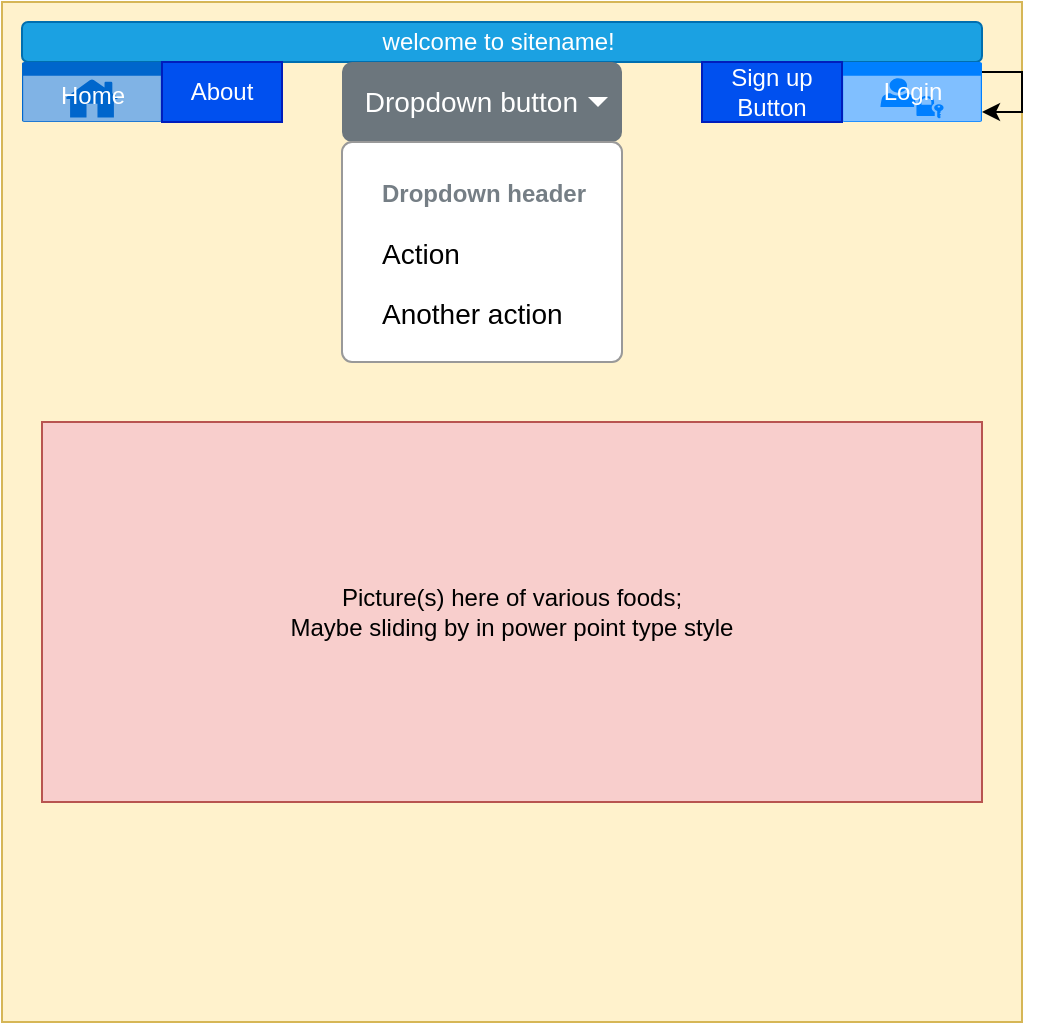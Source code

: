 <mxfile version="16.2.4" type="browser" pages="7"><diagram id="KdEzaJ5zaA0eantYAFHZ" name="Page-1"><mxGraphModel dx="782" dy="468" grid="1" gridSize="10" guides="1" tooltips="1" connect="1" arrows="1" fold="1" page="1" pageScale="1" pageWidth="850" pageHeight="1100" math="0" shadow="0"><root><mxCell id="0"/><mxCell id="1" parent="0"/><mxCell id="jMnuyQUG6JT1kEaoACOI-1" value="" style="whiteSpace=wrap;html=1;aspect=fixed;fillColor=#fff2cc;strokeColor=#d6b656;" parent="1" vertex="1"><mxGeometry x="140" y="10" width="510" height="510" as="geometry"/></mxCell><mxCell id="im0v3uuTRMxOiuRYbANy-2" value="welcome to sitename!&amp;nbsp;" style="rounded=1;whiteSpace=wrap;html=1;fillColor=#1ba1e2;fontColor=#ffffff;strokeColor=#006EAF;" parent="1" vertex="1"><mxGeometry x="150" y="20" width="480" height="20" as="geometry"/></mxCell><mxCell id="im0v3uuTRMxOiuRYbANy-4" value="Login" style="html=1;strokeColor=none;fillColor=#007FFF;labelPosition=center;verticalLabelPosition=middle;verticalAlign=top;align=center;fontSize=12;outlineConnect=0;spacingTop=1;fontColor=#FFFFFF;sketch=0;shape=mxgraph.sitemap.login;labelBackgroundColor=none;" parent="1" vertex="1"><mxGeometry x="560" y="40" width="70" height="30" as="geometry"/></mxCell><mxCell id="im0v3uuTRMxOiuRYbANy-5" value="Home" style="html=1;strokeColor=none;fillColor=#0066CC;labelPosition=center;verticalLabelPosition=middle;verticalAlign=top;align=center;fontSize=12;outlineConnect=0;spacingTop=3;fontColor=#FFFFFF;sketch=0;shape=mxgraph.sitemap.home;" parent="1" vertex="1"><mxGeometry x="150" y="40" width="70" height="30" as="geometry"/></mxCell><mxCell id="im0v3uuTRMxOiuRYbANy-6" style="edgeStyle=orthogonalEdgeStyle;rounded=0;orthogonalLoop=1;jettySize=auto;html=1;exitX=0.5;exitY=1;exitDx=0;exitDy=0;exitPerimeter=0;" parent="1" source="im0v3uuTRMxOiuRYbANy-5" target="im0v3uuTRMxOiuRYbANy-5" edge="1"><mxGeometry relative="1" as="geometry"/></mxCell><mxCell id="im0v3uuTRMxOiuRYbANy-7" style="edgeStyle=orthogonalEdgeStyle;rounded=0;orthogonalLoop=1;jettySize=auto;html=1;" parent="1" source="im0v3uuTRMxOiuRYbANy-4" target="im0v3uuTRMxOiuRYbANy-4" edge="1"><mxGeometry relative="1" as="geometry"/></mxCell><mxCell id="im0v3uuTRMxOiuRYbANy-8" value="Dropdown button" style="html=1;shadow=0;dashed=0;shape=mxgraph.bootstrap.rrect;rSize=5;strokeColor=none;strokeWidth=1;fillColor=#6C767D;fontColor=#ffffff;whiteSpace=wrap;align=right;verticalAlign=middle;fontStyle=0;fontSize=14;spacingRight=20;" parent="1" vertex="1"><mxGeometry x="310" y="40" width="140" height="40" as="geometry"/></mxCell><mxCell id="im0v3uuTRMxOiuRYbANy-9" value="" style="shape=triangle;direction=south;fillColor=#ffffff;strokeColor=none;perimeter=none;" parent="im0v3uuTRMxOiuRYbANy-8" vertex="1"><mxGeometry x="1" y="0.5" width="10" height="5" relative="1" as="geometry"><mxPoint x="-17" y="-2.5" as="offset"/></mxGeometry></mxCell><mxCell id="im0v3uuTRMxOiuRYbANy-10" value="" style="html=1;shadow=0;dashed=0;shape=mxgraph.bootstrap.rrect;rSize=5;fillColor=#ffffff;strokeColor=#999999;" parent="1" vertex="1"><mxGeometry x="310" y="80" width="140" height="110" as="geometry"/></mxCell><mxCell id="im0v3uuTRMxOiuRYbANy-11" value="Dropdown header" style="fillColor=none;strokeColor=none;align=left;spacing=20;fontSize=12;fontColor=#757E85;fontStyle=1;" parent="im0v3uuTRMxOiuRYbANy-10" vertex="1"><mxGeometry width="140" height="30" relative="1" as="geometry"><mxPoint y="10" as="offset"/></mxGeometry></mxCell><mxCell id="im0v3uuTRMxOiuRYbANy-12" value="Action" style="fillColor=none;strokeColor=none;align=left;spacing=20;fontSize=14;" parent="im0v3uuTRMxOiuRYbANy-10" vertex="1"><mxGeometry width="140" height="30" relative="1" as="geometry"><mxPoint y="40" as="offset"/></mxGeometry></mxCell><mxCell id="im0v3uuTRMxOiuRYbANy-13" value="Another action" style="fillColor=none;strokeColor=none;align=left;spacing=20;fontSize=14;" parent="im0v3uuTRMxOiuRYbANy-10" vertex="1"><mxGeometry width="140" height="30" relative="1" as="geometry"><mxPoint y="70" as="offset"/></mxGeometry></mxCell><mxCell id="im0v3uuTRMxOiuRYbANy-14" value="Picture(s) here of various foods;&lt;br&gt;Maybe sliding by in power point type style" style="rounded=0;whiteSpace=wrap;html=1;fillColor=#f8cecc;strokeColor=#b85450;" parent="1" vertex="1"><mxGeometry x="160" y="220" width="470" height="190" as="geometry"/></mxCell><mxCell id="2T7l6ApBRaeJj2AxKpRm-1" value="Sign up Button" style="rounded=0;whiteSpace=wrap;html=1;fillColor=#0050ef;fontColor=#ffffff;strokeColor=#001DBC;" parent="1" vertex="1"><mxGeometry x="490" y="40" width="70" height="30" as="geometry"/></mxCell><mxCell id="2T7l6ApBRaeJj2AxKpRm-8" value="About" style="rounded=0;whiteSpace=wrap;html=1;fillColor=#0050ef;fontColor=#ffffff;strokeColor=#001DBC;" parent="1" vertex="1"><mxGeometry x="220" y="40" width="60" height="30" as="geometry"/></mxCell></root></mxGraphModel></diagram><diagram id="DHWzvfuLpLU0tXdwUfVS" name="Page-2"><mxGraphModel dx="782" dy="468" grid="1" gridSize="10" guides="1" tooltips="1" connect="1" arrows="1" fold="1" page="1" pageScale="1" pageWidth="850" pageHeight="1100" math="0" shadow="0"><root><mxCell id="-NfyNfQsTC9iwfnXTnz2-0"/><mxCell id="-NfyNfQsTC9iwfnXTnz2-1" parent="-NfyNfQsTC9iwfnXTnz2-0"/><mxCell id="Jf6EkQbRcnnuVyzHhAf4-1" value="" style="rounded=0;whiteSpace=wrap;html=1;fillColor=#fff2cc;strokeColor=#d6b656;" parent="-NfyNfQsTC9iwfnXTnz2-1" vertex="1"><mxGeometry x="200" y="10" width="380" height="470" as="geometry"/></mxCell><mxCell id="w48lv4GLC83iwpcuKHlT-0" value="Registration Page" style="rounded=0;whiteSpace=wrap;html=1;labelBackgroundColor=none;fontColor=#FFFFFF;fillColor=#1ba1e2;" parent="-NfyNfQsTC9iwfnXTnz2-1" vertex="1"><mxGeometry x="210" y="20" width="360" height="20" as="geometry"/></mxCell><mxCell id="w1AxFOy4qDTRt6ajAPtH-0" value="Home" style="html=1;strokeColor=none;fillColor=#0066CC;labelPosition=center;verticalLabelPosition=middle;verticalAlign=top;align=center;fontSize=12;outlineConnect=0;spacingTop=3;fontColor=#FFFFFF;sketch=0;shape=mxgraph.sitemap.home;" parent="-NfyNfQsTC9iwfnXTnz2-1" vertex="1"><mxGeometry x="210" y="40" width="70" height="30" as="geometry"/></mxCell><mxCell id="tD4yDia7CPQG-BTBEV8l-3" value="" style="rounded=0;whiteSpace=wrap;html=1;labelBackgroundColor=none;fillColor=#fff2cc;strokeColor=#d6b656;" parent="-NfyNfQsTC9iwfnXTnz2-1" vertex="1"><mxGeometry x="260" y="100" width="260" height="340" as="geometry"/></mxCell><mxCell id="tD4yDia7CPQG-BTBEV8l-4" value="" style="rounded=1;whiteSpace=wrap;html=1;labelBackgroundColor=none;fontColor=#FFFFFF;fillColor=#1ba1e2;" parent="-NfyNfQsTC9iwfnXTnz2-1" vertex="1"><mxGeometry x="270" y="120" width="240" height="30" as="geometry"/></mxCell><mxCell id="tD4yDia7CPQG-BTBEV8l-5" value="UserName" style="rounded=1;whiteSpace=wrap;html=1;labelBackgroundColor=none;fontColor=#FFFFFF;fillColor=#1ba1e2;" parent="-NfyNfQsTC9iwfnXTnz2-1" vertex="1"><mxGeometry x="270" y="120" width="240" height="30" as="geometry"/></mxCell><mxCell id="tD4yDia7CPQG-BTBEV8l-6" value="Email&amp;nbsp;" style="rounded=1;whiteSpace=wrap;html=1;labelBackgroundColor=none;fontColor=#FFFFFF;fillColor=#1ba1e2;" parent="-NfyNfQsTC9iwfnXTnz2-1" vertex="1"><mxGeometry x="270" y="160" width="240" height="30" as="geometry"/></mxCell><mxCell id="tD4yDia7CPQG-BTBEV8l-7" value="Password&amp;nbsp;" style="rounded=1;whiteSpace=wrap;html=1;labelBackgroundColor=none;fontColor=#FFFFFF;fillColor=#1ba1e2;" parent="-NfyNfQsTC9iwfnXTnz2-1" vertex="1"><mxGeometry x="270" y="200" width="240" height="30" as="geometry"/></mxCell><mxCell id="tD4yDia7CPQG-BTBEV8l-8" value="Verify Password&amp;nbsp;" style="rounded=1;whiteSpace=wrap;html=1;labelBackgroundColor=none;fontColor=#FFFFFF;fillColor=#1ba1e2;" parent="-NfyNfQsTC9iwfnXTnz2-1" vertex="1"><mxGeometry x="270" y="240" width="240" height="30" as="geometry"/></mxCell><mxCell id="tD4yDia7CPQG-BTBEV8l-9" value="Submit&amp;nbsp;" style="rounded=1;whiteSpace=wrap;html=1;labelBackgroundColor=none;fontColor=#FFFFFF;fillColor=#1ba1e2;" parent="-NfyNfQsTC9iwfnXTnz2-1" vertex="1"><mxGeometry x="330" y="300" width="120" height="60" as="geometry"/></mxCell></root></mxGraphModel></diagram><diagram id="gTQB2wS8f1MFkDM9-NEB" name="Page-3"><mxGraphModel dx="782" dy="468" grid="1" gridSize="10" guides="1" tooltips="1" connect="1" arrows="1" fold="1" page="1" pageScale="1" pageWidth="850" pageHeight="1100" math="0" shadow="0"><root><mxCell id="3xqDMDyJ5tF0Z8UOd7M4-0"/><mxCell id="3xqDMDyJ5tF0Z8UOd7M4-1" parent="3xqDMDyJ5tF0Z8UOd7M4-0"/><mxCell id="3xqDMDyJ5tF0Z8UOd7M4-2" value="" style="rounded=0;whiteSpace=wrap;html=1;labelBackgroundColor=none;fillColor=#fff2cc;strokeColor=#d6b656;" vertex="1" parent="3xqDMDyJ5tF0Z8UOd7M4-1"><mxGeometry x="200" y="10" width="360" height="470" as="geometry"/></mxCell><mxCell id="3xqDMDyJ5tF0Z8UOd7M4-3" value="Login Page" style="rounded=0;whiteSpace=wrap;html=1;labelBackgroundColor=none;fontColor=#FFFFFF;fillColor=#1ba1e2;" vertex="1" parent="3xqDMDyJ5tF0Z8UOd7M4-1"><mxGeometry x="210" y="20" width="340" height="20" as="geometry"/></mxCell><mxCell id="MO_PSKpof9Y69EwH3yKf-0" value="Home" style="html=1;strokeColor=none;fillColor=#0066CC;labelPosition=center;verticalLabelPosition=middle;verticalAlign=top;align=center;fontSize=12;outlineConnect=0;spacingTop=3;fontColor=#FFFFFF;sketch=0;shape=mxgraph.sitemap.home;" vertex="1" parent="3xqDMDyJ5tF0Z8UOd7M4-1"><mxGeometry x="210" y="40" width="70" height="30" as="geometry"/></mxCell><mxCell id="czn3b6Mxc4CjaXK5OWI8-0" value="UserName" style="rounded=1;whiteSpace=wrap;html=1;labelBackgroundColor=none;fontColor=#FFFFFF;fillColor=#1ba1e2;" vertex="1" parent="3xqDMDyJ5tF0Z8UOd7M4-1"><mxGeometry x="230" y="120" width="310" height="40" as="geometry"/></mxCell><mxCell id="czn3b6Mxc4CjaXK5OWI8-1" value="Password" style="rounded=1;whiteSpace=wrap;html=1;labelBackgroundColor=none;fontColor=#FFFFFF;fillColor=#1ba1e2;" vertex="1" parent="3xqDMDyJ5tF0Z8UOd7M4-1"><mxGeometry x="230" y="190" width="310" height="40" as="geometry"/></mxCell><mxCell id="czn3b6Mxc4CjaXK5OWI8-2" value="Submit" style="rounded=1;whiteSpace=wrap;html=1;labelBackgroundColor=none;fontColor=#FFFFFF;fillColor=#1ba1e2;" vertex="1" parent="3xqDMDyJ5tF0Z8UOd7M4-1"><mxGeometry x="325" y="270" width="120" height="60" as="geometry"/></mxCell></root></mxGraphModel></diagram><diagram id="X-XEKEiFOYy8zTUmYKwt" name="Page-4"><mxGraphModel dx="782" dy="468" grid="1" gridSize="10" guides="1" tooltips="1" connect="1" arrows="1" fold="1" page="1" pageScale="1" pageWidth="850" pageHeight="1100" math="0" shadow="0"><root><mxCell id="NtSWacWSuA66xbmiHIr1-0"/><mxCell id="NtSWacWSuA66xbmiHIr1-1" parent="NtSWacWSuA66xbmiHIr1-0"/><mxCell id="NtSWacWSuA66xbmiHIr1-2" value="" style="rounded=0;whiteSpace=wrap;html=1;labelBackgroundColor=none;fillColor=#fff2cc;strokeColor=#d6b656;" vertex="1" parent="NtSWacWSuA66xbmiHIr1-1"><mxGeometry x="210" y="10" width="350" height="470" as="geometry"/></mxCell><mxCell id="TZebtGhHFvToj_mYYiQx-0" value="Welcome UserName!" style="rounded=0;whiteSpace=wrap;html=1;labelBackgroundColor=none;fontColor=#FFFFFF;fillColor=#1ba1e2;" vertex="1" parent="NtSWacWSuA66xbmiHIr1-1"><mxGeometry x="230" y="20" width="310" height="20" as="geometry"/></mxCell><mxCell id="P0gNNoPZDDHn7btds8KY-0" value="Home" style="html=1;strokeColor=none;fillColor=#0066CC;labelPosition=center;verticalLabelPosition=middle;verticalAlign=top;align=center;fontSize=12;outlineConnect=0;spacingTop=3;fontColor=#FFFFFF;sketch=0;shape=mxgraph.sitemap.home;" vertex="1" parent="NtSWacWSuA66xbmiHIr1-1"><mxGeometry x="230" y="40" width="70" height="30" as="geometry"/></mxCell><mxCell id="bvaZHU4w-2kh08PollGz-4" value="Profile" style="html=1;strokeColor=none;fillColor=#0079D6;labelPosition=center;verticalLabelPosition=middle;verticalAlign=top;align=center;fontSize=12;outlineConnect=0;spacingTop=2;fontColor=#FFFFFF;sketch=0;shape=mxgraph.sitemap.profile;labelBackgroundColor=none;" vertex="1" parent="NtSWacWSuA66xbmiHIr1-1"><mxGeometry x="480" y="40" width="60" height="30" as="geometry"/></mxCell><mxCell id="FitNGanUweMSEYSWjKpW-1" value="Search" style="html=1;strokeColor=none;fillColor=#0079D6;labelPosition=center;verticalLabelPosition=middle;verticalAlign=middle;align=left;fontSize=12;outlineConnect=0;spacingTop=3;fontColor=#FFFFFF;sketch=0;shape=mxgraph.sitemap.search;labelBackgroundColor=none;" vertex="1" parent="NtSWacWSuA66xbmiHIr1-1"><mxGeometry x="230" y="100" width="280" height="30" as="geometry"/></mxCell><mxCell id="e0qrd8xaLFZI-smnXJ_H-1" value="&lt;font color=&quot;#ffffff&quot;&gt;Add Ingredients to your pantry&lt;/font&gt;" style="rounded=0;whiteSpace=wrap;html=1;labelBackgroundColor=none;fontColor=#007FFF;fillColor=#1ba1e2;" vertex="1" parent="NtSWacWSuA66xbmiHIr1-1"><mxGeometry x="230" y="150" width="280" height="40" as="geometry"/></mxCell></root></mxGraphModel></diagram><diagram id="WY0EWP3RYFzShBThwNde" name="Page-5"><mxGraphModel dx="782" dy="468" grid="1" gridSize="10" guides="1" tooltips="1" connect="1" arrows="1" fold="1" page="1" pageScale="1" pageWidth="850" pageHeight="1100" math="0" shadow="0"><root><mxCell id="9GEpMwv983Fe7S64F4wh-0"/><mxCell id="9GEpMwv983Fe7S64F4wh-1" parent="9GEpMwv983Fe7S64F4wh-0"/><mxCell id="9GEpMwv983Fe7S64F4wh-2" value="" style="rounded=0;whiteSpace=wrap;html=1;labelBackgroundColor=none;fillColor=#fff2cc;strokeColor=#d6b656;" vertex="1" parent="9GEpMwv983Fe7S64F4wh-1"><mxGeometry x="195" y="10" width="330" height="470" as="geometry"/></mxCell><mxCell id="9GEpMwv983Fe7S64F4wh-3" value="Search Query Result: i.e. &quot;Chicken&quot;&amp;nbsp;" style="rounded=0;whiteSpace=wrap;html=1;labelBackgroundColor=none;fontColor=#FFFFFF;fillColor=#1ba1e2;" vertex="1" parent="9GEpMwv983Fe7S64F4wh-1"><mxGeometry x="210" y="20" width="300" height="20" as="geometry"/></mxCell><mxCell id="-owxqta_gu8KqluYjER2-0" value="Home" style="html=1;strokeColor=none;fillColor=#0066CC;labelPosition=center;verticalLabelPosition=middle;verticalAlign=top;align=center;fontSize=12;outlineConnect=0;spacingTop=3;fontColor=#FFFFFF;sketch=0;shape=mxgraph.sitemap.home;" vertex="1" parent="9GEpMwv983Fe7S64F4wh-1"><mxGeometry x="210" y="40" width="70" height="30" as="geometry"/></mxCell><mxCell id="-owxqta_gu8KqluYjER2-1" value="&amp;lt;&amp;lt; Prev 1 2 3 4 5 6 7 8 9 10 Next &amp;gt;&amp;gt;" style="strokeWidth=1;shadow=0;dashed=0;align=center;html=1;shape=mxgraph.mockup.navigation.pagination;linkText=;fontSize=17;fontColor=#007FFF;fontStyle=4;labelBackgroundColor=none;fillColor=#1ba1e2;" vertex="1" parent="9GEpMwv983Fe7S64F4wh-1"><mxGeometry x="190" y="80" width="350" height="30" as="geometry"/></mxCell><mxCell id="-owxqta_gu8KqluYjER2-11" value="Recipe Search Results&amp;nbsp;" style="whiteSpace=wrap;html=1;aspect=fixed;labelBackgroundColor=none;fillColor=#f5f5f5;strokeColor=#666666;fontColor=#333333;" vertex="1" parent="9GEpMwv983Fe7S64F4wh-1"><mxGeometry x="270" y="140" width="190" height="190" as="geometry"/></mxCell><mxCell id="D6-faiDiMqjAzbJOdJfO-0" value="Profile" style="html=1;strokeColor=none;fillColor=#0079D6;labelPosition=center;verticalLabelPosition=middle;verticalAlign=top;align=center;fontSize=12;outlineConnect=0;spacingTop=2;fontColor=#FFFFFF;sketch=0;shape=mxgraph.sitemap.profile;labelBackgroundColor=none;" vertex="1" parent="9GEpMwv983Fe7S64F4wh-1"><mxGeometry x="450" y="40" width="60" height="30" as="geometry"/></mxCell></root></mxGraphModel></diagram><diagram id="yeUulVGnH-pXi_dIUziQ" name="Page-6"><mxGraphModel dx="782" dy="468" grid="1" gridSize="10" guides="1" tooltips="1" connect="1" arrows="1" fold="1" page="1" pageScale="1" pageWidth="850" pageHeight="1100" math="0" shadow="0"><root><mxCell id="Ycg-1PKNzD-PvgvvCy5Z-0"/><mxCell id="Ycg-1PKNzD-PvgvvCy5Z-1" parent="Ycg-1PKNzD-PvgvvCy5Z-0"/><mxCell id="Ycg-1PKNzD-PvgvvCy5Z-2" value="" style="rounded=0;whiteSpace=wrap;html=1;labelBackgroundColor=none;fillColor=#fff2cc;strokeColor=#d6b656;" vertex="1" parent="Ycg-1PKNzD-PvgvvCy5Z-1"><mxGeometry x="190" y="10" width="350" height="470" as="geometry"/></mxCell><mxCell id="Ycg-1PKNzD-PvgvvCy5Z-3" value="UserName's Pantry&amp;nbsp;" style="rounded=0;whiteSpace=wrap;html=1;labelBackgroundColor=none;fontColor=#FFFFFF;fillColor=#1ba1e2;" vertex="1" parent="Ycg-1PKNzD-PvgvvCy5Z-1"><mxGeometry x="210" y="20" width="320" height="20" as="geometry"/></mxCell><mxCell id="K2An-OIC03cHUHxXSATT-0" value="Home" style="html=1;strokeColor=none;fillColor=#0066CC;labelPosition=center;verticalLabelPosition=middle;verticalAlign=top;align=center;fontSize=12;outlineConnect=0;spacingTop=3;fontColor=#FFFFFF;sketch=0;shape=mxgraph.sitemap.home;" vertex="1" parent="Ycg-1PKNzD-PvgvvCy5Z-1"><mxGeometry x="210" y="40" width="70" height="30" as="geometry"/></mxCell><mxCell id="K2An-OIC03cHUHxXSATT-1" value="List of User Added Pantry Items" style="rounded=1;whiteSpace=wrap;html=1;labelBackgroundColor=none;fillColor=#f5f5f5;strokeColor=#666666;fontColor=#333333;" vertex="1" parent="Ycg-1PKNzD-PvgvvCy5Z-1"><mxGeometry x="240" y="110" width="220" height="330" as="geometry"/></mxCell><mxCell id="LNWZc4aYokpuzJGwq_VV-0" value="Profile" style="html=1;strokeColor=none;fillColor=#0079D6;labelPosition=center;verticalLabelPosition=middle;verticalAlign=top;align=center;fontSize=12;outlineConnect=0;spacingTop=2;fontColor=#FFFFFF;sketch=0;shape=mxgraph.sitemap.profile;labelBackgroundColor=none;" vertex="1" parent="Ycg-1PKNzD-PvgvvCy5Z-1"><mxGeometry x="470" y="40" width="60" height="30" as="geometry"/></mxCell></root></mxGraphModel></diagram><diagram id="VldVGsm4ps-Knn_D-s3l" name="Page-7"><mxGraphModel dx="782" dy="468" grid="1" gridSize="10" guides="1" tooltips="1" connect="1" arrows="1" fold="1" page="1" pageScale="1" pageWidth="850" pageHeight="1100" math="0" shadow="0"><root><mxCell id="jIOphIgJojI5f2BZ_U2S-0"/><mxCell id="jIOphIgJojI5f2BZ_U2S-1" parent="jIOphIgJojI5f2BZ_U2S-0"/><mxCell id="jIOphIgJojI5f2BZ_U2S-2" value="" style="rounded=0;whiteSpace=wrap;html=1;labelBackgroundColor=none;fillColor=#fff2cc;strokeColor=#d6b656;" vertex="1" parent="jIOphIgJojI5f2BZ_U2S-1"><mxGeometry x="170" y="10" width="340" height="460" as="geometry"/></mxCell><mxCell id="Sx0eznP50YY-DtkpD-q0-0" value="Profile Page" style="rounded=0;whiteSpace=wrap;html=1;labelBackgroundColor=none;fontColor=#FFFFFF;fillColor=#1ba1e2;" vertex="1" parent="jIOphIgJojI5f2BZ_U2S-1"><mxGeometry x="200" y="20" width="280" height="20" as="geometry"/></mxCell><mxCell id="g7VK-q6_VCGbqLkw6rl4-0" value="Home" style="html=1;strokeColor=none;fillColor=#0066CC;labelPosition=center;verticalLabelPosition=middle;verticalAlign=top;align=center;fontSize=12;outlineConnect=0;spacingTop=3;fontColor=#FFFFFF;sketch=0;shape=mxgraph.sitemap.home;" vertex="1" parent="jIOphIgJojI5f2BZ_U2S-1"><mxGeometry x="200" y="40" width="70" height="30" as="geometry"/></mxCell><mxCell id="CKm-x8giifLukKe2ybbb-0" value="Change Password&amp;nbsp;" style="rounded=1;whiteSpace=wrap;html=1;labelBackgroundColor=none;fontColor=#FFFFFF;fillColor=#1ba1e2;" vertex="1" parent="jIOphIgJojI5f2BZ_U2S-1"><mxGeometry x="200" y="110" width="250" height="30" as="geometry"/></mxCell><mxCell id="CKm-x8giifLukKe2ybbb-1" value="Verify Change Password&amp;nbsp;" style="rounded=1;whiteSpace=wrap;html=1;labelBackgroundColor=none;fontColor=#FFFFFF;fillColor=#1ba1e2;" vertex="1" parent="jIOphIgJojI5f2BZ_U2S-1"><mxGeometry x="200" y="150" width="250" height="30" as="geometry"/></mxCell><mxCell id="CKm-x8giifLukKe2ybbb-3" value="Some other profile page type stuff&amp;nbsp;" style="rounded=1;whiteSpace=wrap;html=1;labelBackgroundColor=none;fontColor=#333333;fillColor=#f5f5f5;strokeColor=#666666;" vertex="1" parent="jIOphIgJojI5f2BZ_U2S-1"><mxGeometry x="220" y="200" width="210" height="140" as="geometry"/></mxCell></root></mxGraphModel></diagram></mxfile>